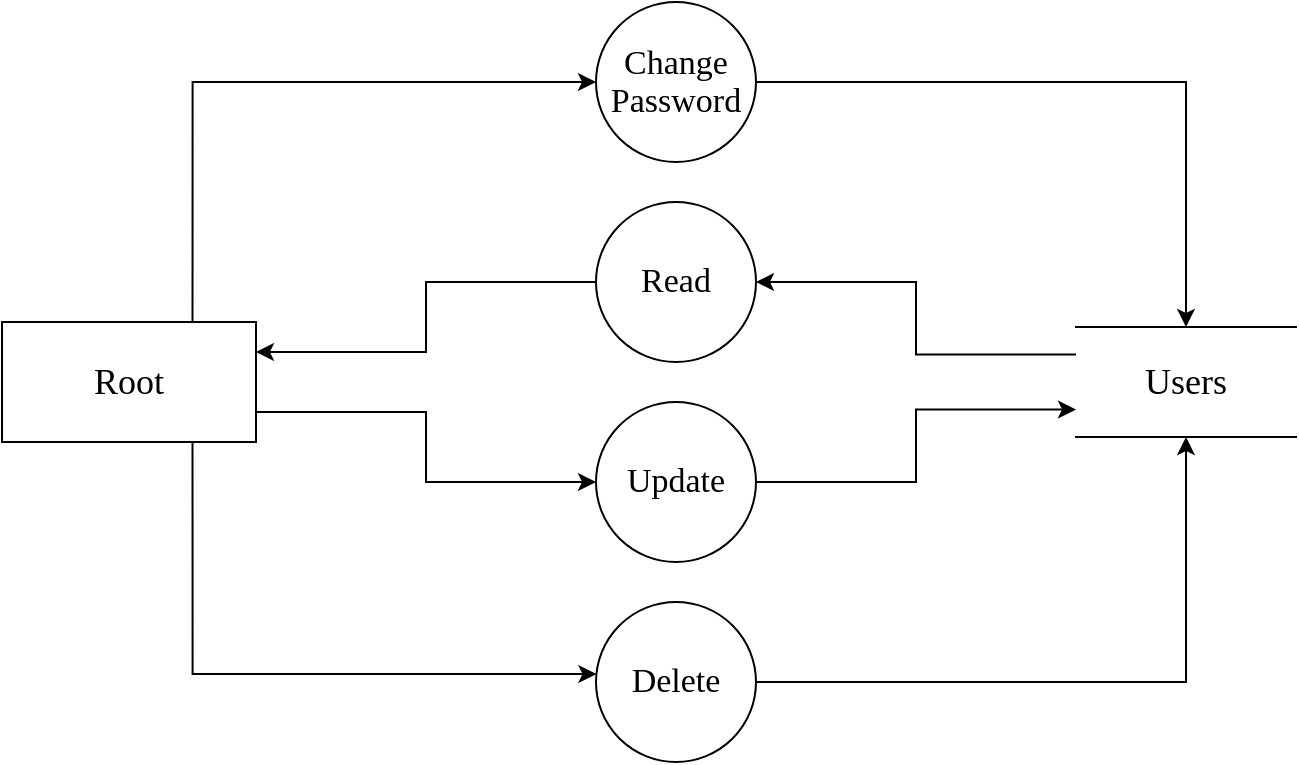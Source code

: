 <mxfile version="17.2.3" type="device"><diagram id="HeBkzXPH-GdMvk_lJBK_" name="Page-1"><mxGraphModel dx="1106" dy="653" grid="1" gridSize="10" guides="1" tooltips="1" connect="1" arrows="1" fold="1" page="1" pageScale="1" pageWidth="827" pageHeight="1169" background="none" math="0" shadow="0"><root><mxCell id="0"/><mxCell id="1" parent="0"/><mxCell id="EW4JFEgnVMHRNJtW0VKB-2" style="edgeStyle=orthogonalEdgeStyle;rounded=0;orthogonalLoop=1;jettySize=auto;html=1;exitX=1;exitY=0.75;exitDx=0;exitDy=0;endArrow=classic;endFill=1;fontFamily=Times New Roman;" edge="1" parent="1" source="EW4JFEgnVMHRNJtW0VKB-4" target="EW4JFEgnVMHRNJtW0VKB-12"><mxGeometry relative="1" as="geometry"/></mxCell><mxCell id="EW4JFEgnVMHRNJtW0VKB-3" style="edgeStyle=orthogonalEdgeStyle;rounded=0;orthogonalLoop=1;jettySize=auto;html=1;exitX=0.75;exitY=1;exitDx=0;exitDy=0;endArrow=classic;endFill=1;fontFamily=Times New Roman;" edge="1" parent="1" source="EW4JFEgnVMHRNJtW0VKB-4" target="EW4JFEgnVMHRNJtW0VKB-14"><mxGeometry relative="1" as="geometry"><Array as="points"><mxPoint x="185" y="736"/></Array></mxGeometry></mxCell><mxCell id="EW4JFEgnVMHRNJtW0VKB-4" value="&lt;font style=&quot;font-size: 18px&quot;&gt;Root&lt;/font&gt;" style="rounded=0;whiteSpace=wrap;html=1;fontFamily=Times New Roman;" vertex="1" parent="1"><mxGeometry x="90" y="560" width="127" height="60" as="geometry"/></mxCell><mxCell id="EW4JFEgnVMHRNJtW0VKB-5" style="edgeStyle=orthogonalEdgeStyle;rounded=0;orthogonalLoop=1;jettySize=auto;html=1;entryX=1;entryY=0.25;entryDx=0;entryDy=0;fontFamily=Times New Roman;fontSize=14;endArrow=classic;endFill=1;elbow=vertical;" edge="1" parent="1" source="EW4JFEgnVMHRNJtW0VKB-6" target="EW4JFEgnVMHRNJtW0VKB-4"><mxGeometry relative="1" as="geometry"/></mxCell><mxCell id="EW4JFEgnVMHRNJtW0VKB-6" value="&lt;p&gt;&lt;span style=&quot;line-height: 1.1&quot;&gt;&lt;font style=&quot;font-size: 17px&quot;&gt;Read&lt;/font&gt;&lt;/span&gt;&lt;/p&gt;" style="ellipse;whiteSpace=wrap;html=1;aspect=fixed;shadow=0;sketch=0;rotation=0;fontFamily=Times New Roman;" vertex="1" parent="1"><mxGeometry x="387" y="500" width="80" height="80" as="geometry"/></mxCell><mxCell id="EW4JFEgnVMHRNJtW0VKB-7" style="edgeStyle=orthogonalEdgeStyle;rounded=0;orthogonalLoop=1;jettySize=auto;html=1;exitX=0;exitY=0.25;exitDx=0;exitDy=0;endArrow=classic;endFill=1;fontFamily=Times New Roman;" edge="1" parent="1" source="EW4JFEgnVMHRNJtW0VKB-8" target="EW4JFEgnVMHRNJtW0VKB-6"><mxGeometry relative="1" as="geometry"/></mxCell><mxCell id="EW4JFEgnVMHRNJtW0VKB-8" value="&lt;font style=&quot;font-size: 18px&quot;&gt;Users&lt;/font&gt;" style="shape=partialRectangle;whiteSpace=wrap;html=1;left=0;right=0;fillColor=default;rounded=0;shadow=0;glass=0;sketch=0;fontFamily=Times New Roman;fontSize=16;gradientColor=none;" vertex="1" parent="1"><mxGeometry x="627" y="562.5" width="110" height="55" as="geometry"/></mxCell><mxCell id="EW4JFEgnVMHRNJtW0VKB-11" style="edgeStyle=orthogonalEdgeStyle;rounded=0;orthogonalLoop=1;jettySize=auto;html=1;exitX=1;exitY=0.5;exitDx=0;exitDy=0;entryX=0;entryY=0.75;entryDx=0;entryDy=0;endArrow=classic;endFill=1;fontFamily=Times New Roman;" edge="1" parent="1" source="EW4JFEgnVMHRNJtW0VKB-12" target="EW4JFEgnVMHRNJtW0VKB-8"><mxGeometry relative="1" as="geometry"/></mxCell><mxCell id="EW4JFEgnVMHRNJtW0VKB-12" value="&lt;p&gt;&lt;span style=&quot;line-height: 1.1&quot;&gt;&lt;font style=&quot;font-size: 17px&quot;&gt;Update&lt;/font&gt;&lt;/span&gt;&lt;/p&gt;" style="ellipse;whiteSpace=wrap;html=1;aspect=fixed;shadow=0;sketch=0;rotation=0;fontFamily=Times New Roman;" vertex="1" parent="1"><mxGeometry x="387" y="600" width="80" height="80" as="geometry"/></mxCell><mxCell id="EW4JFEgnVMHRNJtW0VKB-13" style="edgeStyle=orthogonalEdgeStyle;rounded=0;orthogonalLoop=1;jettySize=auto;html=1;endArrow=classic;endFill=1;fontFamily=Times New Roman;" edge="1" parent="1" source="EW4JFEgnVMHRNJtW0VKB-14" target="EW4JFEgnVMHRNJtW0VKB-8"><mxGeometry relative="1" as="geometry"/></mxCell><mxCell id="EW4JFEgnVMHRNJtW0VKB-14" value="&lt;p&gt;&lt;span style=&quot;line-height: 1.1&quot;&gt;&lt;font style=&quot;font-size: 17px&quot;&gt;Delete&lt;/font&gt;&lt;/span&gt;&lt;/p&gt;" style="ellipse;whiteSpace=wrap;html=1;aspect=fixed;shadow=0;sketch=0;rotation=0;fontFamily=Times New Roman;" vertex="1" parent="1"><mxGeometry x="387" y="700" width="80" height="80" as="geometry"/></mxCell><mxCell id="EW4JFEgnVMHRNJtW0VKB-18" style="edgeStyle=orthogonalEdgeStyle;rounded=0;orthogonalLoop=1;jettySize=auto;html=1;exitX=1;exitY=0.5;exitDx=0;exitDy=0;fontFamily=Times New Roman;fontSize=14;endArrow=classic;endFill=1;elbow=vertical;" edge="1" parent="1" source="EW4JFEgnVMHRNJtW0VKB-15" target="EW4JFEgnVMHRNJtW0VKB-8"><mxGeometry relative="1" as="geometry"/></mxCell><mxCell id="EW4JFEgnVMHRNJtW0VKB-15" value="&lt;p&gt;&lt;span style=&quot;line-height: 1.1&quot;&gt;&lt;font style=&quot;font-size: 17px&quot;&gt;Change Password&lt;/font&gt;&lt;/span&gt;&lt;/p&gt;" style="ellipse;whiteSpace=wrap;html=1;aspect=fixed;shadow=0;sketch=0;rotation=0;fontFamily=Times New Roman;" vertex="1" parent="1"><mxGeometry x="387" y="400" width="80" height="80" as="geometry"/></mxCell><mxCell id="EW4JFEgnVMHRNJtW0VKB-16" style="edgeStyle=orthogonalEdgeStyle;rounded=0;orthogonalLoop=1;jettySize=auto;html=1;fontSize=17;startArrow=none;startFill=0;endArrow=classic;endFill=1;exitX=0.75;exitY=0;exitDx=0;exitDy=0;elbow=vertical;fontFamily=Times New Roman;" edge="1" parent="1" source="EW4JFEgnVMHRNJtW0VKB-4" target="EW4JFEgnVMHRNJtW0VKB-15"><mxGeometry relative="1" as="geometry"><Array as="points"><mxPoint x="185" y="440"/></Array><mxPoint x="70" y="410" as="sourcePoint"/><mxPoint x="371.466" y="441.716" as="targetPoint"/></mxGeometry></mxCell></root></mxGraphModel></diagram></mxfile>
